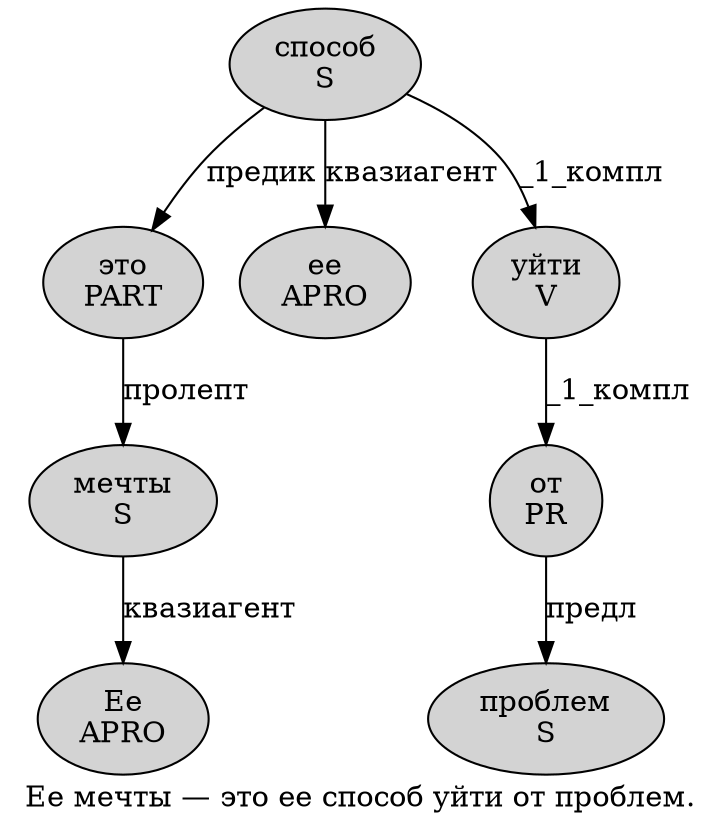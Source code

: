 digraph SENTENCE_538 {
	graph [label="Ее мечты — это ее способ уйти от проблем."]
	node [style=filled]
		0 [label="Ее
APRO" color="" fillcolor=lightgray penwidth=1 shape=ellipse]
		1 [label="мечты
S" color="" fillcolor=lightgray penwidth=1 shape=ellipse]
		3 [label="это
PART" color="" fillcolor=lightgray penwidth=1 shape=ellipse]
		4 [label="ее
APRO" color="" fillcolor=lightgray penwidth=1 shape=ellipse]
		5 [label="способ
S" color="" fillcolor=lightgray penwidth=1 shape=ellipse]
		6 [label="уйти
V" color="" fillcolor=lightgray penwidth=1 shape=ellipse]
		7 [label="от
PR" color="" fillcolor=lightgray penwidth=1 shape=ellipse]
		8 [label="проблем
S" color="" fillcolor=lightgray penwidth=1 shape=ellipse]
			3 -> 1 [label="пролепт"]
			7 -> 8 [label="предл"]
			5 -> 3 [label="предик"]
			5 -> 4 [label="квазиагент"]
			5 -> 6 [label="_1_компл"]
			6 -> 7 [label="_1_компл"]
			1 -> 0 [label="квазиагент"]
}